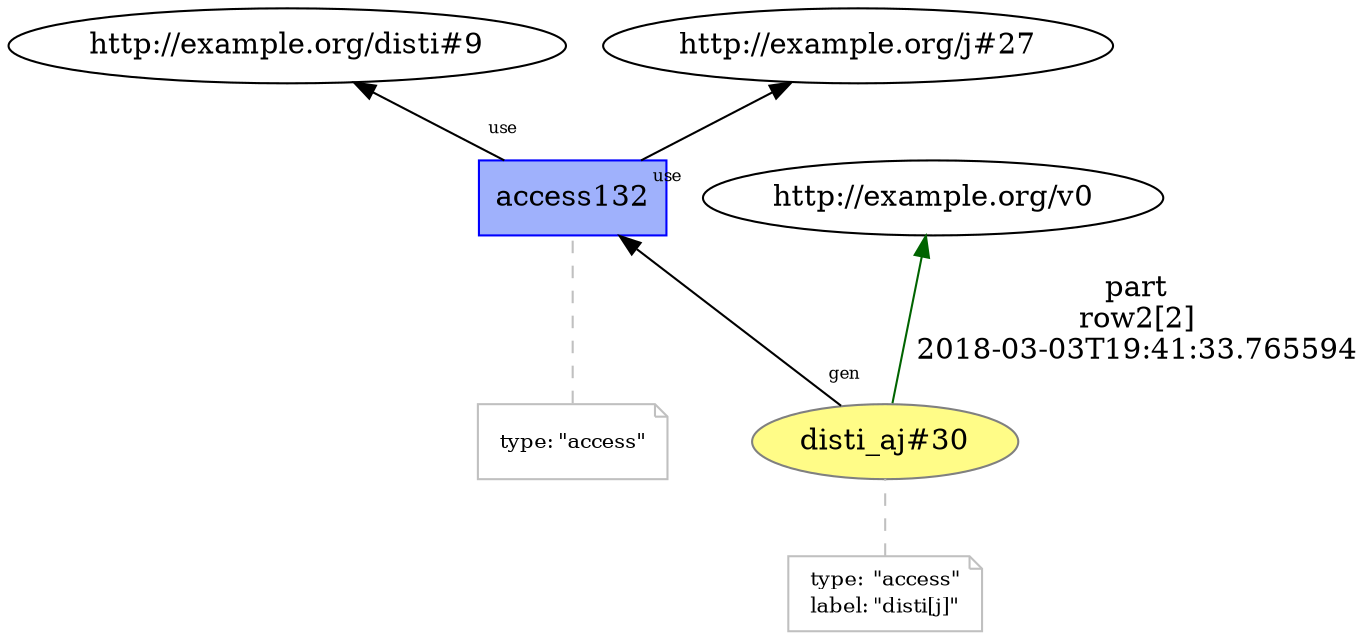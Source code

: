 digraph "PROV" { size="16,12"; rankdir="BT";
"http://example.org/disti_aj#30" [fillcolor="#FFFC87",color="#808080",style="filled",label="disti_aj#30",URL="http://example.org/disti_aj#30"]
"-attrs0" [color="gray",shape="note",fontsize="10",fontcolor="black",label=<<TABLE cellpadding="0" border="0">
	<TR>
	    <TD align="left">type:</TD>
	    <TD align="left">&quot;access&quot;</TD>
	</TR>
	<TR>
	    <TD align="left">label:</TD>
	    <TD align="left">&quot;disti[j]&quot;</TD>
	</TR>
</TABLE>>]
"-attrs0" -> "http://example.org/disti_aj#30" [color="gray",style="dashed",arrowhead="none"]
"http://example.org/disti_aj#30" -> "http://example.org/v0" [labelfontsize="8",labeldistance="1.5",color="darkgreen",labelangle="60.0",rotation="20",label="part
row2[2]
2018-03-03T19:41:33.765594"]
"http://example.org/access132" [fillcolor="#9FB1FC",color="#0000FF",shape="polygon",sides="4",style="filled",label="access132",URL="http://example.org/access132"]
"-attrs1" [color="gray",shape="note",fontsize="10",fontcolor="black",label=<<TABLE cellpadding="0" border="0">
	<TR>
	    <TD align="left">type:</TD>
	    <TD align="left">&quot;access&quot;</TD>
	</TR>
</TABLE>>]
"-attrs1" -> "http://example.org/access132" [color="gray",style="dashed",arrowhead="none"]
"http://example.org/access132" -> "http://example.org/disti#9" [labelfontsize="8",labeldistance="1.5",labelangle="60.0",rotation="20",taillabel="use"]
"http://example.org/access132" -> "http://example.org/j#27" [labelfontsize="8",labeldistance="1.5",labelangle="60.0",rotation="20",taillabel="use"]
"http://example.org/disti_aj#30" -> "http://example.org/access132" [labelfontsize="8",labeldistance="1.5",labelangle="60.0",rotation="20",taillabel="gen"]
}